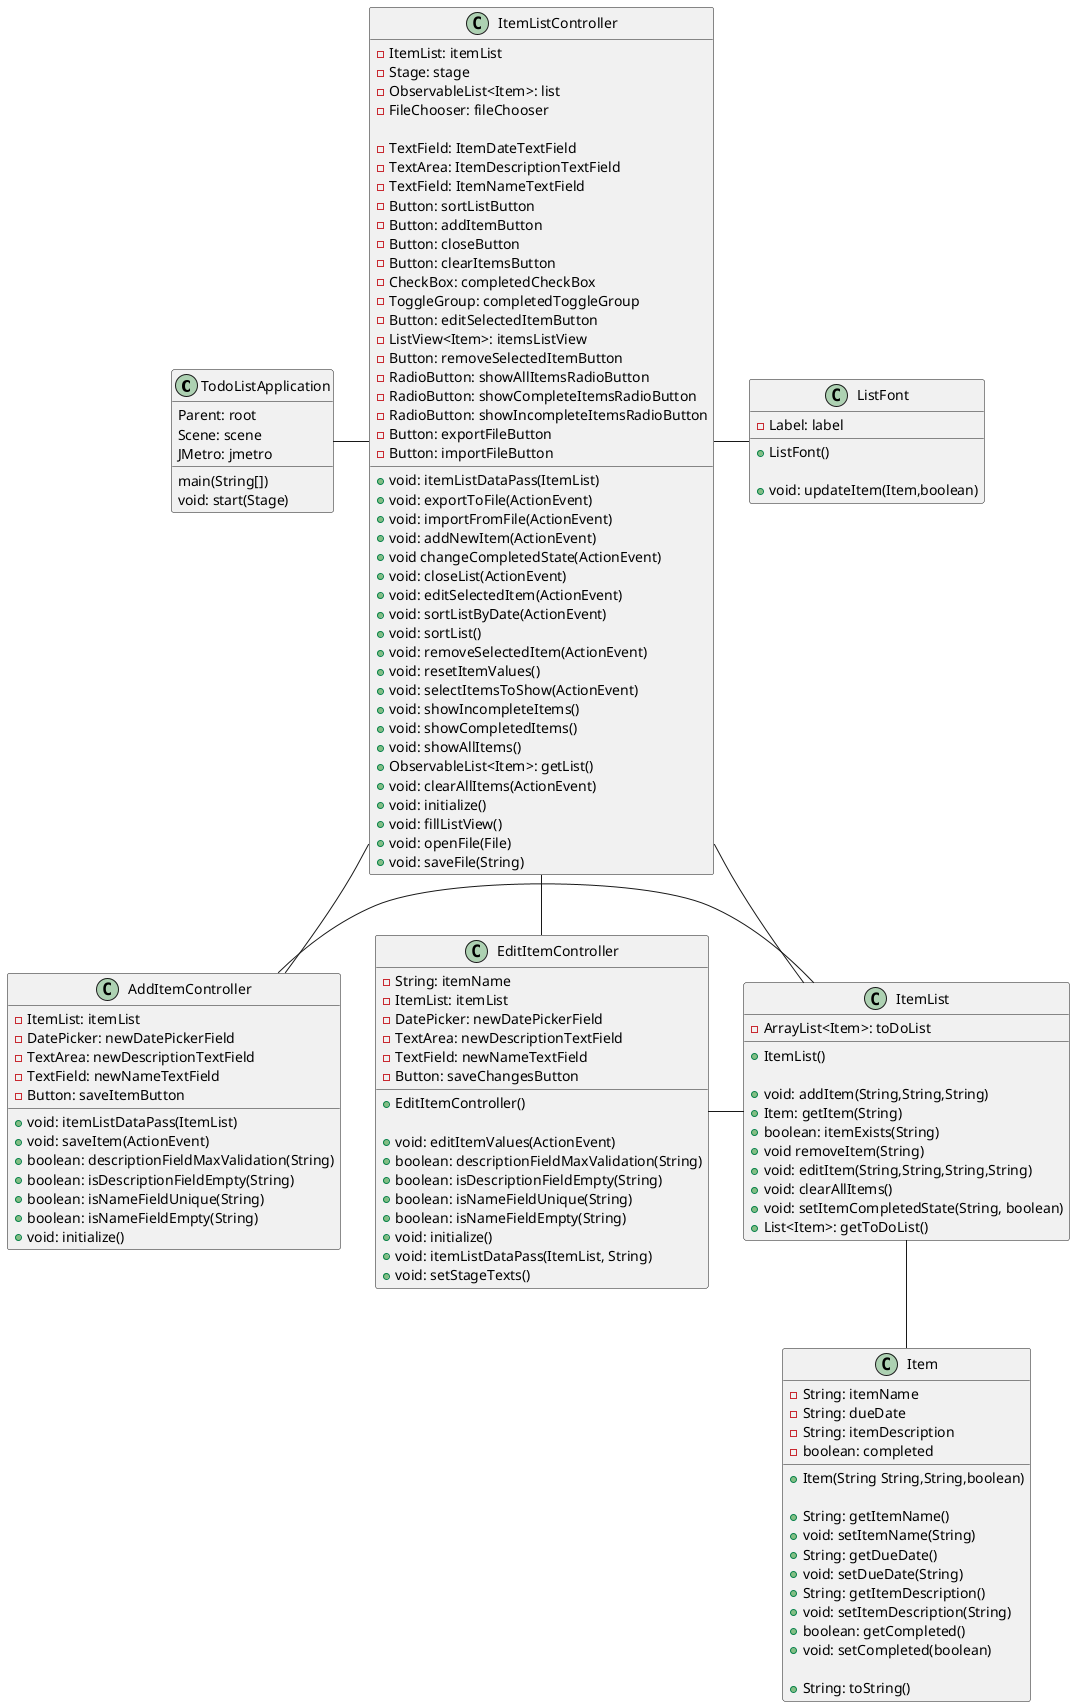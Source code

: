 @startuml

TodoListApplication -right- ItemListController
ItemListController -- AddItemController
ItemListController -- EditItemController
ItemListController -- ItemList
AddItemController -right- ItemList
EditItemController -right- ItemList
ItemList -- Item
ItemListController -right- ListFont

class TodoListApplication {
    main(String[])
    void: start(Stage)
    Parent: root
    Scene: scene
    JMetro: jmetro
}

class ItemList {

-ArrayList<Item>: toDoList

+ItemList()

+void: addItem(String,String,String)
+Item: getItem(String)
+boolean: itemExists(String)
+void removeItem(String)
+void: editItem(String,String,String,String)
+void: clearAllItems()
+void: setItemCompletedState(String, boolean)
+List<Item>: getToDoList()

}

class Item {
-String: itemName
-String: dueDate
-String: itemDescription
-boolean: completed

+Item(String String,String,boolean)

+String: getItemName()
+void: setItemName(String)
+String: getDueDate()
+void: setDueDate(String)
+String: getItemDescription()
+void: setItemDescription(String)
+boolean: getCompleted()
+void: setCompleted(boolean)

+String: toString()
}

class ItemListController {
-ItemList: itemList
-Stage: stage
-ObservableList<Item>: list
-FileChooser: fileChooser

-TextField: ItemDateTextField
-TextArea: ItemDescriptionTextField
-TextField: ItemNameTextField
-Button: sortListButton
-Button: addItemButton
-Button: closeButton
-Button: clearItemsButton
-CheckBox: completedCheckBox
-ToggleGroup: completedToggleGroup
-Button: editSelectedItemButton
-ListView<Item>: itemsListView
-Button: removeSelectedItemButton
-RadioButton: showAllItemsRadioButton
-RadioButton: showCompleteItemsRadioButton
-RadioButton: showIncompleteItemsRadioButton
-Button: exportFileButton
-Button: importFileButton

+void: itemListDataPass(ItemList)
+void: exportToFile(ActionEvent)
+void: importFromFile(ActionEvent)
+void: addNewItem(ActionEvent)
+void changeCompletedState(ActionEvent)
+void: closeList(ActionEvent)
+void: editSelectedItem(ActionEvent)
+void: sortListByDate(ActionEvent)
+void: sortList()
+void: removeSelectedItem(ActionEvent)
+void: resetItemValues()
+void: selectItemsToShow(ActionEvent)
+void: showIncompleteItems()
+void: showCompletedItems()
+void: showAllItems()
+ObservableList<Item>: getList()
+void: clearAllItems(ActionEvent)
+void: initialize()
+void: fillListView()
+void: openFile(File)
+void: saveFile(String)
}

class AddItemController {
-ItemList: itemList
-DatePicker: newDatePickerField
-TextArea: newDescriptionTextField
-TextField: newNameTextField
-Button: saveItemButton

+void: itemListDataPass(ItemList)
+void: saveItem(ActionEvent)
+boolean: descriptionFieldMaxValidation(String)
+boolean: isDescriptionFieldEmpty(String)
+boolean: isNameFieldUnique(String)
+boolean: isNameFieldEmpty(String)
+void: initialize()
}

class EditItemController {
-String: itemName
-ItemList: itemList
-DatePicker: newDatePickerField
-TextArea: newDescriptionTextField
-TextField: newNameTextField
-Button: saveChangesButton

+EditItemController()

+void: editItemValues(ActionEvent)
+boolean: descriptionFieldMaxValidation(String)
+boolean: isDescriptionFieldEmpty(String)
+boolean: isNameFieldUnique(String)
+boolean: isNameFieldEmpty(String)
+void: initialize()
+void: itemListDataPass(ItemList, String)
+void: setStageTexts()
}

class ListFont {
-Label: label

+ListFont()

+void: updateItem(Item,boolean)
}

@enduml